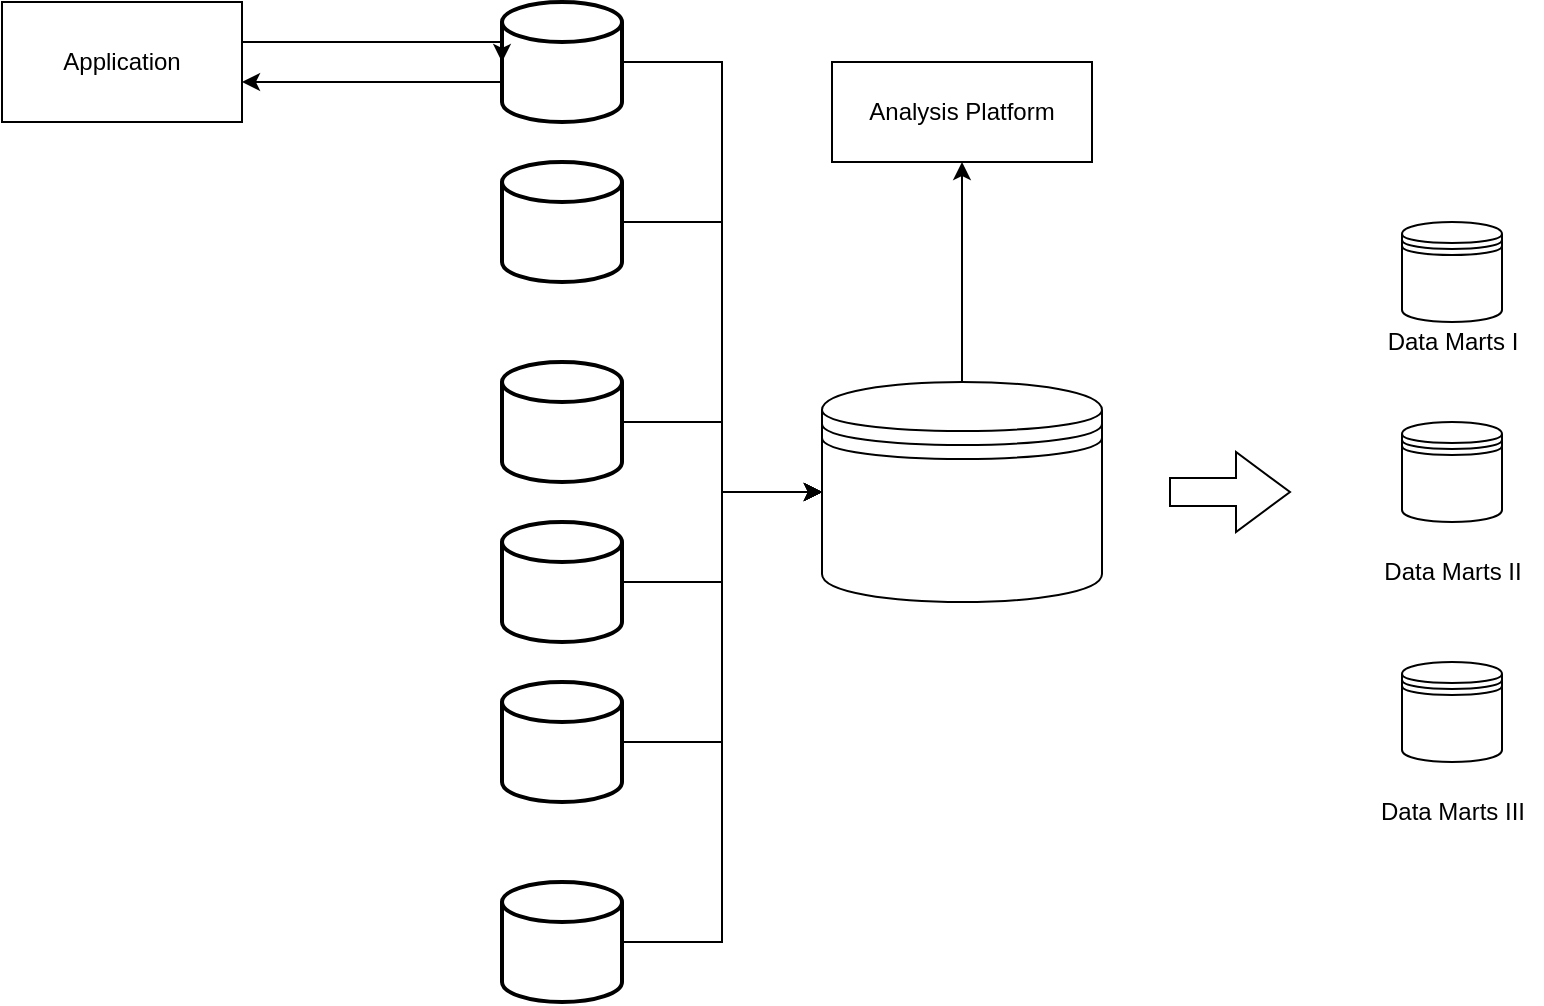 <mxfile version="22.1.5" type="github">
  <diagram name="第 1 页" id="0OmPnI5ULd9fkVzu7_4t">
    <mxGraphModel dx="1910" dy="626" grid="1" gridSize="10" guides="1" tooltips="1" connect="1" arrows="1" fold="1" page="1" pageScale="1" pageWidth="827" pageHeight="1169" math="0" shadow="0">
      <root>
        <mxCell id="0" />
        <mxCell id="1" parent="0" />
        <mxCell id="D90JCbX5_btrpFDGxkax-15" style="edgeStyle=orthogonalEdgeStyle;rounded=0;orthogonalLoop=1;jettySize=auto;html=1;entryX=0;entryY=0.5;entryDx=0;entryDy=0;" edge="1" parent="1" source="D90JCbX5_btrpFDGxkax-1" target="D90JCbX5_btrpFDGxkax-2">
          <mxGeometry relative="1" as="geometry" />
        </mxCell>
        <mxCell id="D90JCbX5_btrpFDGxkax-1" value="" style="strokeWidth=2;html=1;shape=mxgraph.flowchart.database;whiteSpace=wrap;" vertex="1" parent="1">
          <mxGeometry x="80" y="1040" width="60" height="60" as="geometry" />
        </mxCell>
        <mxCell id="D90JCbX5_btrpFDGxkax-27" style="edgeStyle=orthogonalEdgeStyle;rounded=0;orthogonalLoop=1;jettySize=auto;html=1;" edge="1" parent="1" source="D90JCbX5_btrpFDGxkax-2" target="D90JCbX5_btrpFDGxkax-25">
          <mxGeometry relative="1" as="geometry" />
        </mxCell>
        <mxCell id="D90JCbX5_btrpFDGxkax-2" value="" style="shape=datastore;html=1;labelPosition=center;verticalLabelPosition=bottom;align=center;verticalAlign=top;" vertex="1" parent="1">
          <mxGeometry x="240" y="790" width="140" height="110" as="geometry" />
        </mxCell>
        <mxCell id="D90JCbX5_btrpFDGxkax-10" style="edgeStyle=orthogonalEdgeStyle;rounded=0;orthogonalLoop=1;jettySize=auto;html=1;entryX=0;entryY=0.5;entryDx=0;entryDy=0;" edge="1" parent="1" source="D90JCbX5_btrpFDGxkax-3" target="D90JCbX5_btrpFDGxkax-2">
          <mxGeometry relative="1" as="geometry" />
        </mxCell>
        <mxCell id="D90JCbX5_btrpFDGxkax-30" style="edgeStyle=orthogonalEdgeStyle;rounded=0;orthogonalLoop=1;jettySize=auto;html=1;" edge="1" parent="1">
          <mxGeometry relative="1" as="geometry">
            <mxPoint x="80" y="640.0" as="sourcePoint" />
            <mxPoint x="-50" y="640.0" as="targetPoint" />
            <Array as="points">
              <mxPoint x="10" y="640" />
              <mxPoint x="10" y="640" />
            </Array>
          </mxGeometry>
        </mxCell>
        <mxCell id="D90JCbX5_btrpFDGxkax-3" value="" style="strokeWidth=2;html=1;shape=mxgraph.flowchart.database;whiteSpace=wrap;" vertex="1" parent="1">
          <mxGeometry x="80" y="600" width="60" height="60" as="geometry" />
        </mxCell>
        <mxCell id="D90JCbX5_btrpFDGxkax-14" style="edgeStyle=orthogonalEdgeStyle;rounded=0;orthogonalLoop=1;jettySize=auto;html=1;entryX=0;entryY=0.5;entryDx=0;entryDy=0;" edge="1" parent="1" source="D90JCbX5_btrpFDGxkax-4" target="D90JCbX5_btrpFDGxkax-2">
          <mxGeometry relative="1" as="geometry" />
        </mxCell>
        <mxCell id="D90JCbX5_btrpFDGxkax-4" value="" style="strokeWidth=2;html=1;shape=mxgraph.flowchart.database;whiteSpace=wrap;" vertex="1" parent="1">
          <mxGeometry x="80" y="940" width="60" height="60" as="geometry" />
        </mxCell>
        <mxCell id="D90JCbX5_btrpFDGxkax-13" style="edgeStyle=orthogonalEdgeStyle;rounded=0;orthogonalLoop=1;jettySize=auto;html=1;entryX=0;entryY=0.5;entryDx=0;entryDy=0;" edge="1" parent="1" source="D90JCbX5_btrpFDGxkax-5" target="D90JCbX5_btrpFDGxkax-2">
          <mxGeometry relative="1" as="geometry" />
        </mxCell>
        <mxCell id="D90JCbX5_btrpFDGxkax-5" value="" style="strokeWidth=2;html=1;shape=mxgraph.flowchart.database;whiteSpace=wrap;" vertex="1" parent="1">
          <mxGeometry x="80" y="860" width="60" height="60" as="geometry" />
        </mxCell>
        <mxCell id="D90JCbX5_btrpFDGxkax-11" style="edgeStyle=orthogonalEdgeStyle;rounded=0;orthogonalLoop=1;jettySize=auto;html=1;entryX=0;entryY=0.5;entryDx=0;entryDy=0;" edge="1" parent="1" source="D90JCbX5_btrpFDGxkax-6" target="D90JCbX5_btrpFDGxkax-2">
          <mxGeometry relative="1" as="geometry" />
        </mxCell>
        <mxCell id="D90JCbX5_btrpFDGxkax-6" value="" style="strokeWidth=2;html=1;shape=mxgraph.flowchart.database;whiteSpace=wrap;" vertex="1" parent="1">
          <mxGeometry x="80" y="680" width="60" height="60" as="geometry" />
        </mxCell>
        <mxCell id="D90JCbX5_btrpFDGxkax-12" style="edgeStyle=orthogonalEdgeStyle;rounded=0;orthogonalLoop=1;jettySize=auto;html=1;entryX=0;entryY=0.5;entryDx=0;entryDy=0;" edge="1" parent="1" source="D90JCbX5_btrpFDGxkax-7" target="D90JCbX5_btrpFDGxkax-2">
          <mxGeometry relative="1" as="geometry" />
        </mxCell>
        <mxCell id="D90JCbX5_btrpFDGxkax-7" value="" style="strokeWidth=2;html=1;shape=mxgraph.flowchart.database;whiteSpace=wrap;" vertex="1" parent="1">
          <mxGeometry x="80" y="780" width="60" height="60" as="geometry" />
        </mxCell>
        <mxCell id="D90JCbX5_btrpFDGxkax-16" value="" style="html=1;shadow=0;dashed=0;align=center;verticalAlign=middle;shape=mxgraph.arrows2.arrow;dy=0.65;dx=27;notch=0;" vertex="1" parent="1">
          <mxGeometry x="414" y="825" width="60" height="40" as="geometry" />
        </mxCell>
        <mxCell id="D90JCbX5_btrpFDGxkax-17" value="" style="shape=datastore;html=1;labelPosition=center;verticalLabelPosition=bottom;align=center;verticalAlign=top;" vertex="1" parent="1">
          <mxGeometry x="530" y="810" width="50" height="50" as="geometry" />
        </mxCell>
        <mxCell id="D90JCbX5_btrpFDGxkax-18" value="" style="shape=datastore;html=1;labelPosition=center;verticalLabelPosition=bottom;align=center;verticalAlign=top;" vertex="1" parent="1">
          <mxGeometry x="530" y="710" width="50" height="50" as="geometry" />
        </mxCell>
        <mxCell id="D90JCbX5_btrpFDGxkax-20" value="Data Marts I" style="text;html=1;align=center;verticalAlign=middle;resizable=0;points=[];autosize=1;strokeColor=none;fillColor=none;" vertex="1" parent="1">
          <mxGeometry x="510" y="755" width="90" height="30" as="geometry" />
        </mxCell>
        <mxCell id="D90JCbX5_btrpFDGxkax-21" value="Data Marts II" style="text;html=1;align=center;verticalAlign=middle;resizable=0;points=[];autosize=1;strokeColor=none;fillColor=none;" vertex="1" parent="1">
          <mxGeometry x="510" y="870" width="90" height="30" as="geometry" />
        </mxCell>
        <mxCell id="D90JCbX5_btrpFDGxkax-22" value="" style="shape=datastore;html=1;labelPosition=center;verticalLabelPosition=bottom;align=center;verticalAlign=top;" vertex="1" parent="1">
          <mxGeometry x="530" y="930" width="50" height="50" as="geometry" />
        </mxCell>
        <mxCell id="D90JCbX5_btrpFDGxkax-23" value="Data Marts III" style="text;html=1;align=center;verticalAlign=middle;resizable=0;points=[];autosize=1;strokeColor=none;fillColor=none;" vertex="1" parent="1">
          <mxGeometry x="510" y="990" width="90" height="30" as="geometry" />
        </mxCell>
        <mxCell id="D90JCbX5_btrpFDGxkax-25" value="Analysis Platform" style="whiteSpace=wrap;html=1;" vertex="1" parent="1">
          <mxGeometry x="245" y="630" width="130" height="50" as="geometry" />
        </mxCell>
        <mxCell id="D90JCbX5_btrpFDGxkax-28" value="Application " style="rounded=0;whiteSpace=wrap;html=1;" vertex="1" parent="1">
          <mxGeometry x="-170" y="600" width="120" height="60" as="geometry" />
        </mxCell>
        <mxCell id="D90JCbX5_btrpFDGxkax-29" style="edgeStyle=orthogonalEdgeStyle;rounded=0;orthogonalLoop=1;jettySize=auto;html=1;entryX=0;entryY=0.5;entryDx=0;entryDy=0;entryPerimeter=0;" edge="1" parent="1" source="D90JCbX5_btrpFDGxkax-28" target="D90JCbX5_btrpFDGxkax-3">
          <mxGeometry relative="1" as="geometry">
            <Array as="points">
              <mxPoint x="80" y="620" />
            </Array>
          </mxGeometry>
        </mxCell>
      </root>
    </mxGraphModel>
  </diagram>
</mxfile>
